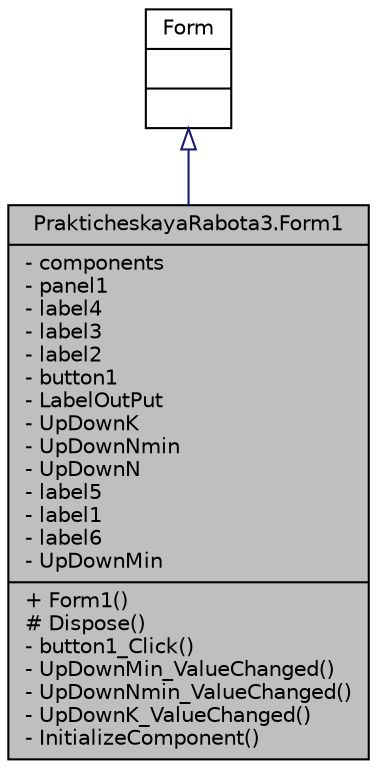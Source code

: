 digraph "PrakticheskayaRabota3.Form1"
{
 // LATEX_PDF_SIZE
  edge [fontname="Helvetica",fontsize="10",labelfontname="Helvetica",labelfontsize="10"];
  node [fontname="Helvetica",fontsize="10",shape=record];
  Node1 [label="{PrakticheskayaRabota3.Form1\n|- components\l- panel1\l- label4\l- label3\l- label2\l- button1\l- LabelOutPut\l- UpDownK\l- UpDownNmin\l- UpDownN\l- label5\l- label1\l- label6\l- UpDownMin\l|+ Form1()\l# Dispose()\l- button1_Click()\l- UpDownMin_ValueChanged()\l- UpDownNmin_ValueChanged()\l- UpDownK_ValueChanged()\l- InitializeComponent()\l}",height=0.2,width=0.4,color="black", fillcolor="grey75", style="filled", fontcolor="black",tooltip=" "];
  Node2 -> Node1 [dir="back",color="midnightblue",fontsize="10",style="solid",arrowtail="onormal",fontname="Helvetica"];
  Node2 [label="{Form\n||}",height=0.2,width=0.4,color="black", fillcolor="white", style="filled",URL="$class_form.html",tooltip=" "];
}
